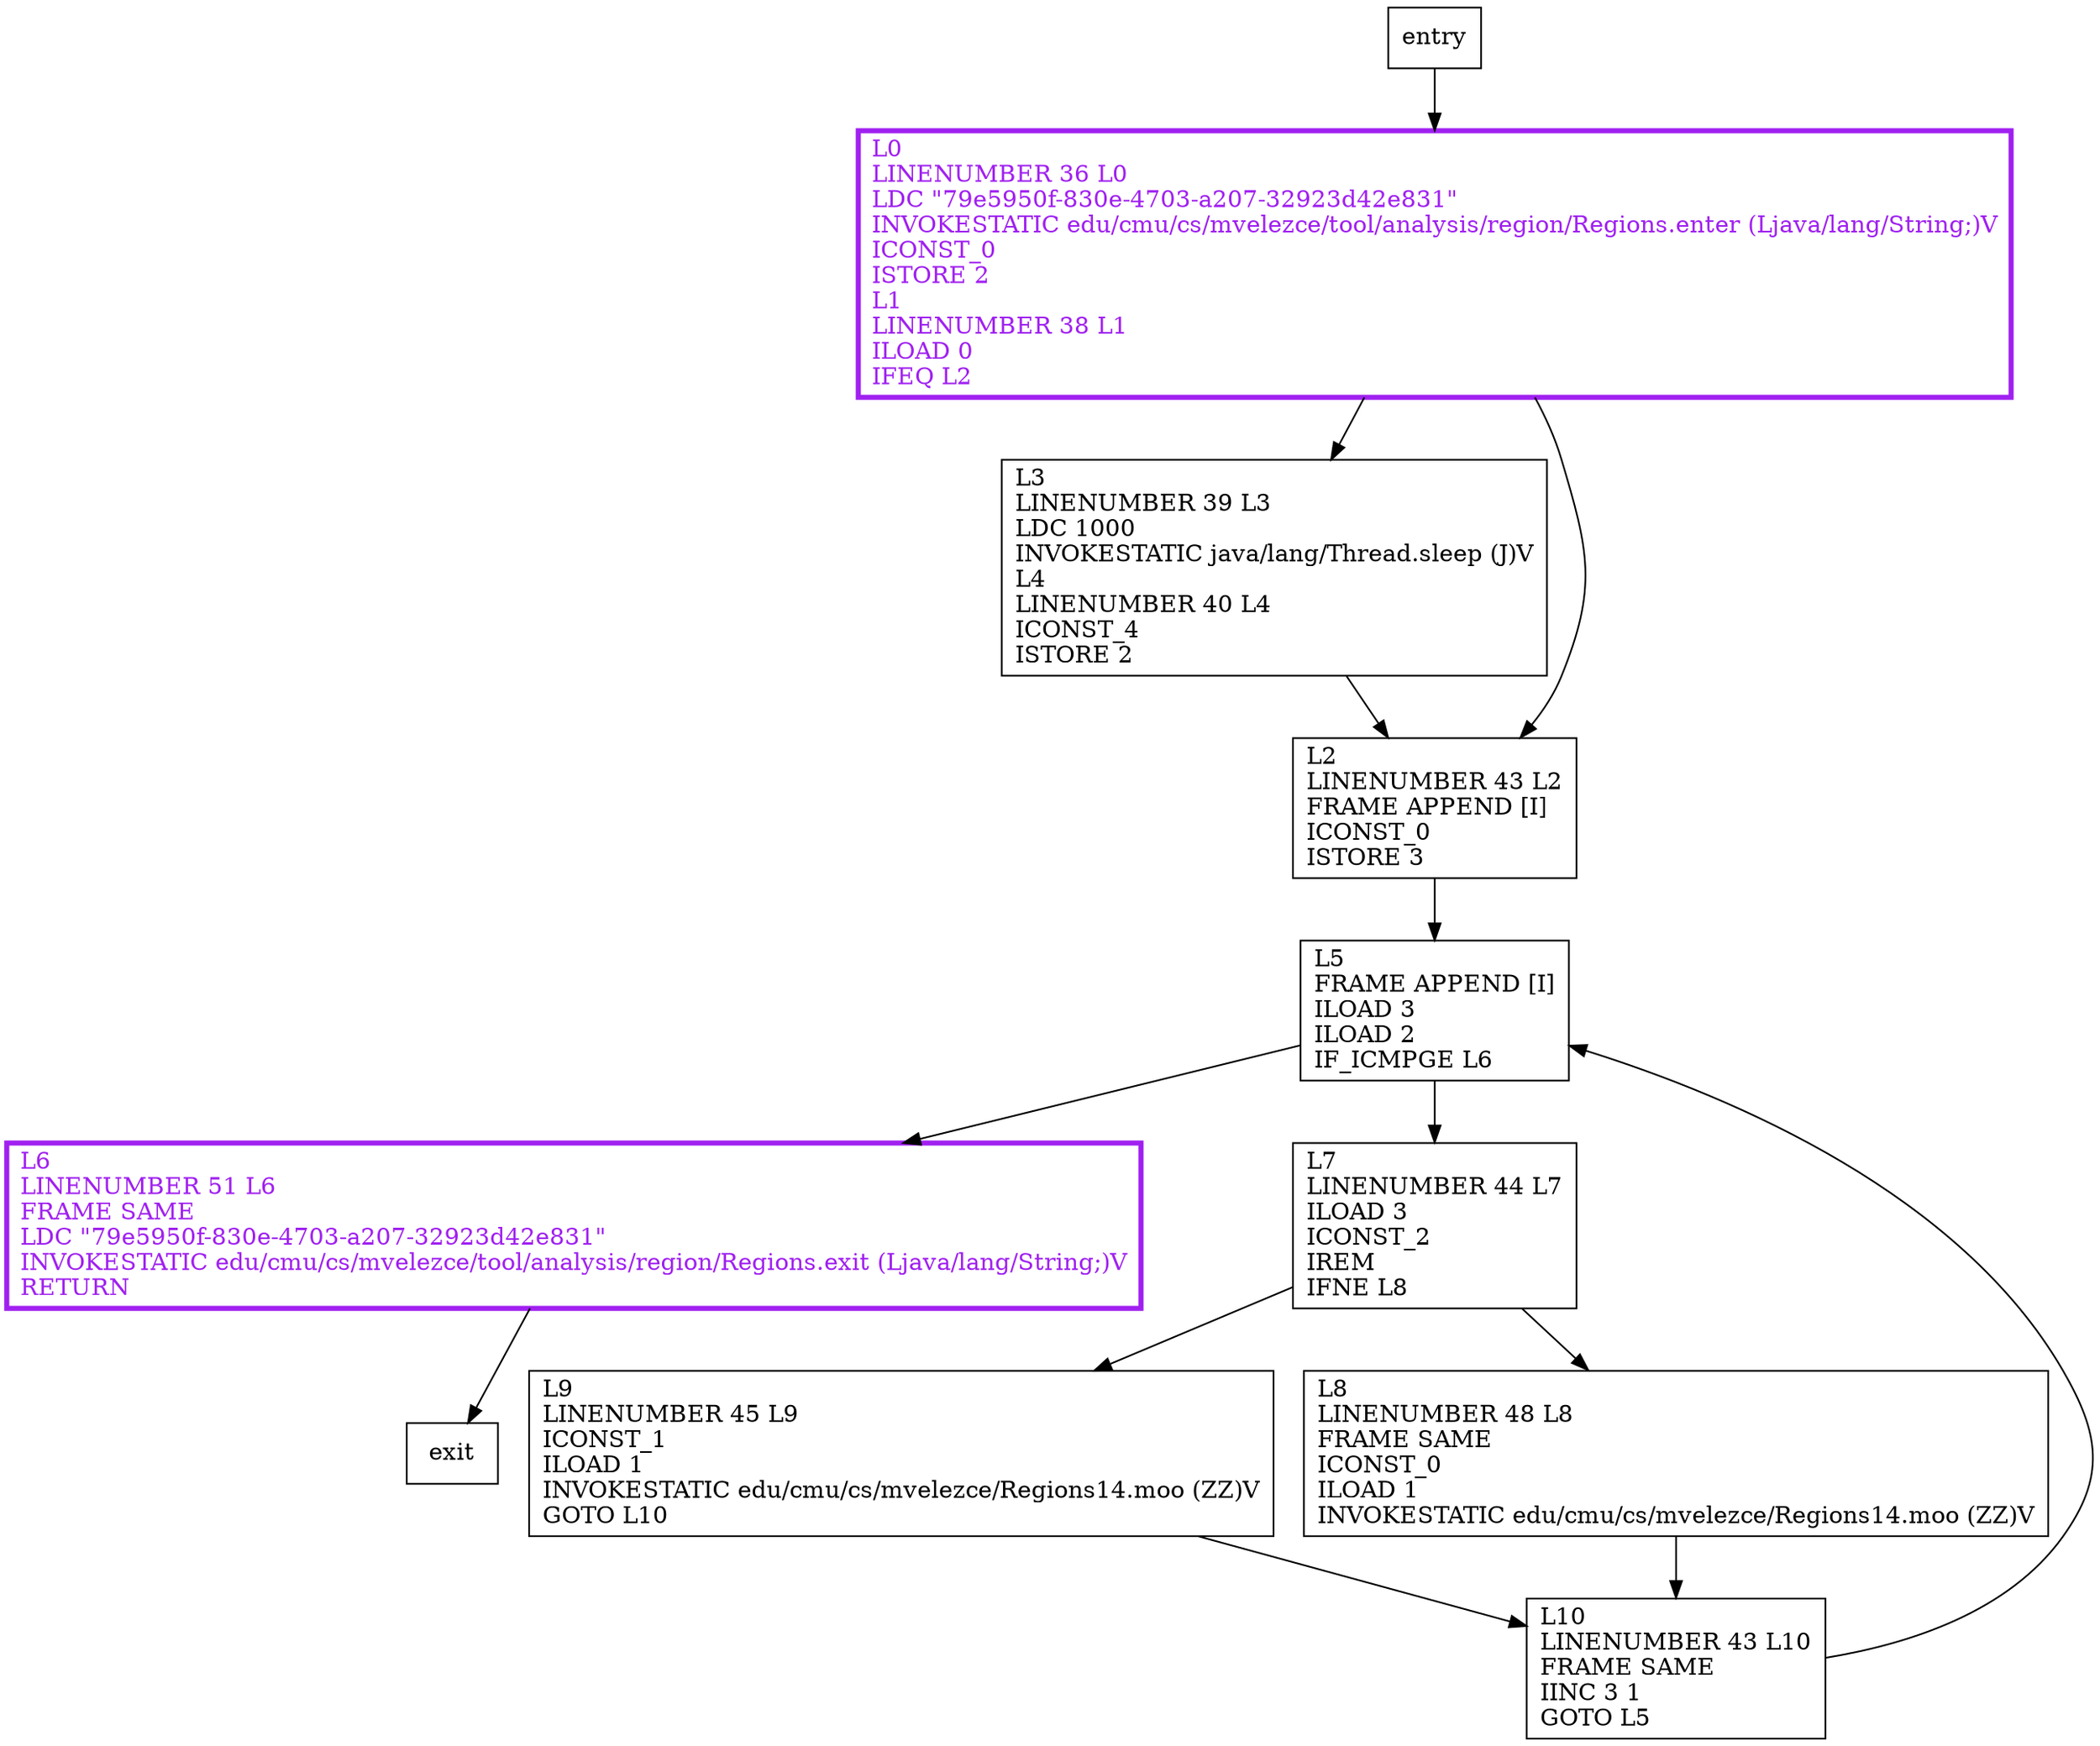 digraph foo {
node [shape=record];
628836162 [label="L6\lLINENUMBER 51 L6\lFRAME SAME\lLDC \"79e5950f-830e-4703-a207-32923d42e831\"\lINVOKESTATIC edu/cmu/cs/mvelezce/tool/analysis/region/Regions.exit (Ljava/lang/String;)V\lRETURN\l"];
1600418543 [label="L7\lLINENUMBER 44 L7\lILOAD 3\lICONST_2\lIREM\lIFNE L8\l"];
1490104600 [label="L9\lLINENUMBER 45 L9\lICONST_1\lILOAD 1\lINVOKESTATIC edu/cmu/cs/mvelezce/Regions14.moo (ZZ)V\lGOTO L10\l"];
260062801 [label="L8\lLINENUMBER 48 L8\lFRAME SAME\lICONST_0\lILOAD 1\lINVOKESTATIC edu/cmu/cs/mvelezce/Regions14.moo (ZZ)V\l"];
1541460239 [label="L5\lFRAME APPEND [I]\lILOAD 3\lILOAD 2\lIF_ICMPGE L6\l"];
1871118385 [label="L3\lLINENUMBER 39 L3\lLDC 1000\lINVOKESTATIC java/lang/Thread.sleep (J)V\lL4\lLINENUMBER 40 L4\lICONST_4\lISTORE 2\l"];
1103590470 [label="L0\lLINENUMBER 36 L0\lLDC \"79e5950f-830e-4703-a207-32923d42e831\"\lINVOKESTATIC edu/cmu/cs/mvelezce/tool/analysis/region/Regions.enter (Ljava/lang/String;)V\lICONST_0\lISTORE 2\lL1\lLINENUMBER 38 L1\lILOAD 0\lIFEQ L2\l"];
1064168241 [label="L2\lLINENUMBER 43 L2\lFRAME APPEND [I]\lICONST_0\lISTORE 3\l"];
669989911 [label="L10\lLINENUMBER 43 L10\lFRAME SAME\lIINC 3 1\lGOTO L5\l"];
entry;
exit;
628836162 -> exit;
entry -> 1103590470;
1600418543 -> 1490104600;
1600418543 -> 260062801;
1490104600 -> 669989911;
260062801 -> 669989911;
1541460239 -> 628836162;
1541460239 -> 1600418543;
1871118385 -> 1064168241;
1103590470 -> 1871118385;
1103590470 -> 1064168241;
1064168241 -> 1541460239;
669989911 -> 1541460239;
628836162[fontcolor="purple", penwidth=3, color="purple"];
1103590470[fontcolor="purple", penwidth=3, color="purple"];
}
